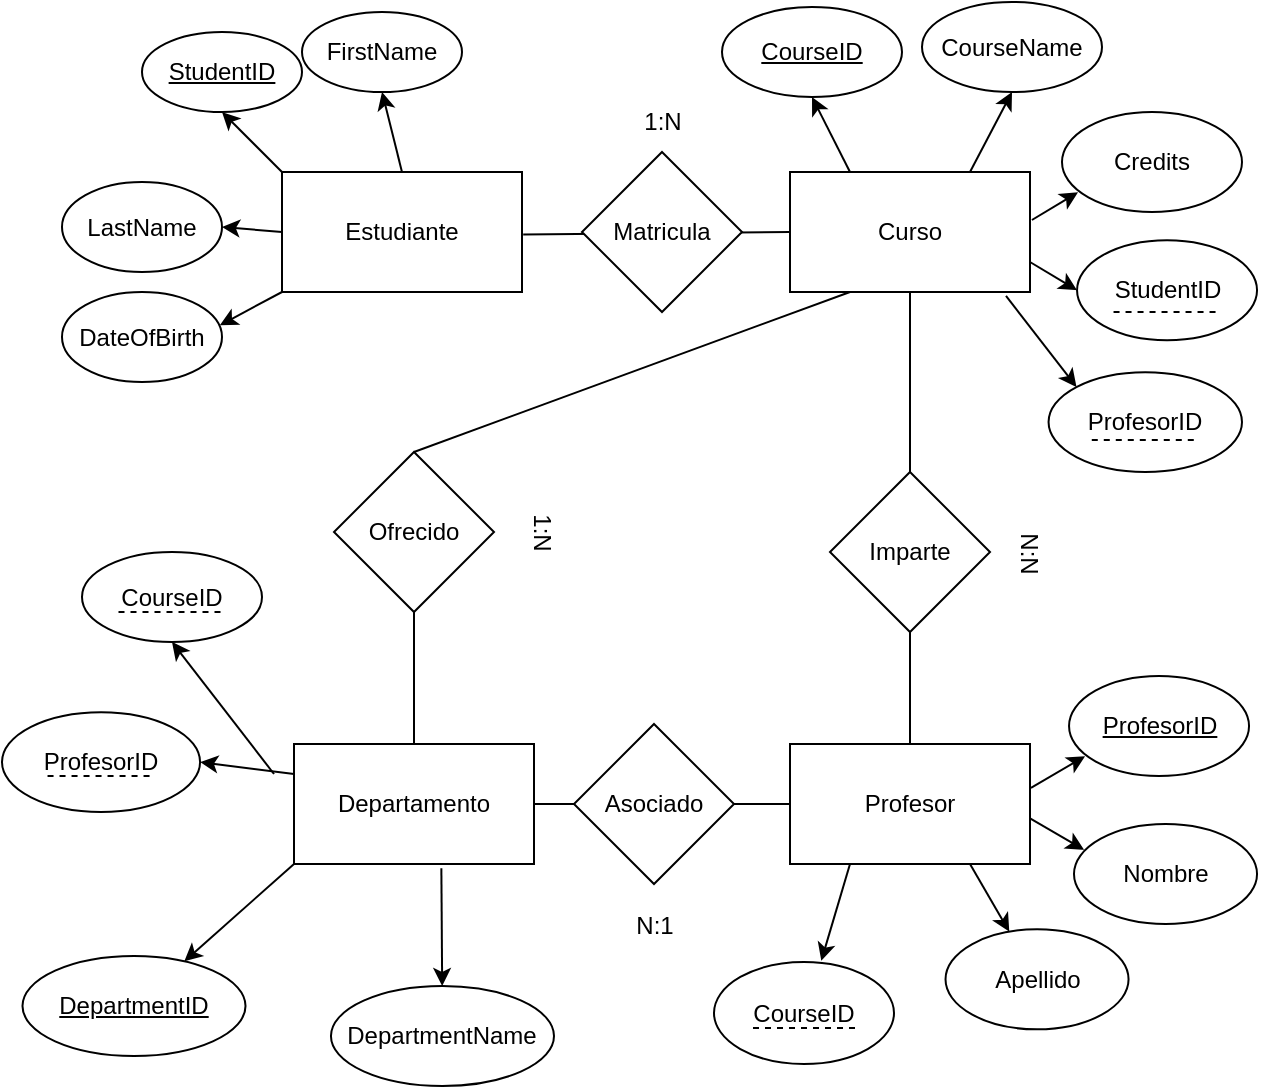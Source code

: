 <mxfile>
    <diagram id="Mq88om0MZ4iqaWooZR1S" name="Página-1">
        <mxGraphModel dx="1236" dy="620" grid="1" gridSize="10" guides="1" tooltips="1" connect="1" arrows="1" fold="1" page="1" pageScale="1" pageWidth="827" pageHeight="1169" math="0" shadow="0">
            <root>
                <mxCell id="0"/>
                <mxCell id="1" parent="0"/>
                <mxCell id="19" style="edgeStyle=none;html=1;exitX=0;exitY=0;exitDx=0;exitDy=0;entryX=0.5;entryY=1;entryDx=0;entryDy=0;" parent="1" source="2" target="18" edge="1">
                    <mxGeometry relative="1" as="geometry"/>
                </mxCell>
                <mxCell id="2" value="Estudiante" style="rounded=0;whiteSpace=wrap;html=1;" parent="1" vertex="1">
                    <mxGeometry x="160" y="230" width="120" height="60" as="geometry"/>
                </mxCell>
                <mxCell id="3" value="Curso" style="rounded=0;whiteSpace=wrap;html=1;" parent="1" vertex="1">
                    <mxGeometry x="414" y="230" width="120" height="60" as="geometry"/>
                </mxCell>
                <mxCell id="4" value="Profesor" style="rounded=0;whiteSpace=wrap;html=1;" parent="1" vertex="1">
                    <mxGeometry x="414" y="516" width="120" height="60" as="geometry"/>
                </mxCell>
                <mxCell id="5" value="Departamento" style="rounded=0;whiteSpace=wrap;html=1;" parent="1" vertex="1">
                    <mxGeometry x="166" y="516" width="120" height="60" as="geometry"/>
                </mxCell>
                <mxCell id="7" value="" style="endArrow=none;html=1;exitX=1.005;exitY=0.52;exitDx=0;exitDy=0;exitPerimeter=0;entryX=0;entryY=0.5;entryDx=0;entryDy=0;" parent="1" source="2" target="3" edge="1">
                    <mxGeometry width="50" height="50" relative="1" as="geometry">
                        <mxPoint x="380" y="260" as="sourcePoint"/>
                        <mxPoint x="430" y="210" as="targetPoint"/>
                    </mxGeometry>
                </mxCell>
                <mxCell id="8" value="" style="endArrow=none;html=1;exitX=0.5;exitY=1;exitDx=0;exitDy=0;entryX=0.5;entryY=0;entryDx=0;entryDy=0;startArrow=none;" parent="1" source="54" target="4" edge="1">
                    <mxGeometry width="50" height="50" relative="1" as="geometry">
                        <mxPoint x="470" y="496.1" as="sourcePoint"/>
                        <mxPoint x="669.4" y="446" as="targetPoint"/>
                    </mxGeometry>
                </mxCell>
                <mxCell id="10" value="" style="endArrow=none;html=1;exitX=1;exitY=0.5;exitDx=0;exitDy=0;entryX=0;entryY=0.5;entryDx=0;entryDy=0;" parent="1" source="5" target="4" edge="1">
                    <mxGeometry width="50" height="50" relative="1" as="geometry">
                        <mxPoint x="480" y="402" as="sourcePoint"/>
                        <mxPoint x="480" y="492" as="targetPoint"/>
                    </mxGeometry>
                </mxCell>
                <mxCell id="11" value="1:N" style="text;html=1;align=center;verticalAlign=middle;resizable=0;points=[];autosize=1;strokeColor=none;fillColor=none;" parent="1" vertex="1">
                    <mxGeometry x="330" y="190" width="40" height="30" as="geometry"/>
                </mxCell>
                <mxCell id="13" value="&lt;span style=&quot;color: rgba(0, 0, 0, 0); font-family: monospace; font-size: 0px; text-align: start;&quot;&gt;%3CmxGraphModel%3E%3Croot%3E%3CmxCell%20id%3D%220%22%2F%3E%3CmxCell%20id%3D%221%22%20parent%3D%220%22%2F%3E%3CmxCell%20id%3D%222%22%20value%3D%22N%3A1%22%20style%3D%22text%3Bhtml%3D1%3Balign%3Dcenter%3BverticalAlign%3Dmiddle%3Bresizable%3D0%3Bpoints%3D%5B%5D%3Bautosize%3D1%3BstrokeColor%3Dnone%3BfillColor%3Dnone%3B%22%20vertex%3D%221%22%20parent%3D%221%22%3E%3CmxGeometry%20x%3D%22330%22%20y%3D%22230%22%20width%3D%2240%22%20height%3D%2230%22%20as%3D%22geometry%22%2F%3E%3C%2FmxCell%3E%3C%2Froot%3E%3C%2FmxGraphModel%3E&lt;/span&gt;" style="text;html=1;align=center;verticalAlign=middle;resizable=0;points=[];autosize=1;strokeColor=none;fillColor=none;" parent="1" vertex="1">
                    <mxGeometry x="490" y="315" width="20" height="30" as="geometry"/>
                </mxCell>
                <mxCell id="16" value="N:N" style="text;html=1;align=center;verticalAlign=middle;resizable=0;points=[];autosize=1;strokeColor=none;fillColor=none;rotation=90;" parent="1" vertex="1">
                    <mxGeometry x="513.52" y="405" width="40" height="30" as="geometry"/>
                </mxCell>
                <mxCell id="17" value="N:1" style="text;html=1;align=center;verticalAlign=middle;resizable=0;points=[];autosize=1;strokeColor=none;fillColor=none;rotation=0;" parent="1" vertex="1">
                    <mxGeometry x="326" y="592" width="40" height="30" as="geometry"/>
                </mxCell>
                <mxCell id="18" value="StudentID" style="ellipse;whiteSpace=wrap;html=1;fontStyle=4" parent="1" vertex="1">
                    <mxGeometry x="90" y="160" width="80" height="40" as="geometry"/>
                </mxCell>
                <mxCell id="20" style="edgeStyle=none;html=1;exitX=0.5;exitY=0;exitDx=0;exitDy=0;entryX=0.5;entryY=1;entryDx=0;entryDy=0;" parent="1" source="2" target="21" edge="1">
                    <mxGeometry relative="1" as="geometry">
                        <mxPoint x="240" y="220" as="sourcePoint"/>
                    </mxGeometry>
                </mxCell>
                <mxCell id="21" value="FirstName" style="ellipse;whiteSpace=wrap;html=1;" parent="1" vertex="1">
                    <mxGeometry x="170" y="150" width="80" height="40" as="geometry"/>
                </mxCell>
                <mxCell id="22" style="edgeStyle=none;html=1;exitX=0;exitY=0.5;exitDx=0;exitDy=0;entryX=1;entryY=0.5;entryDx=0;entryDy=0;" parent="1" source="2" target="23" edge="1">
                    <mxGeometry relative="1" as="geometry">
                        <mxPoint x="100" y="315" as="sourcePoint"/>
                    </mxGeometry>
                </mxCell>
                <mxCell id="23" value="LastName" style="ellipse;whiteSpace=wrap;html=1;" parent="1" vertex="1">
                    <mxGeometry x="50" y="235" width="80" height="45" as="geometry"/>
                </mxCell>
                <mxCell id="26" style="edgeStyle=none;html=1;exitX=0.25;exitY=1;exitDx=0;exitDy=0;entryX=0.986;entryY=0.37;entryDx=0;entryDy=0;entryPerimeter=0;" parent="1" target="27" edge="1">
                    <mxGeometry relative="1" as="geometry">
                        <mxPoint x="160" y="290" as="sourcePoint"/>
                    </mxGeometry>
                </mxCell>
                <mxCell id="27" value="DateOfBirth" style="ellipse;whiteSpace=wrap;html=1;" parent="1" vertex="1">
                    <mxGeometry x="50" y="290" width="80" height="45" as="geometry"/>
                </mxCell>
                <mxCell id="28" style="edgeStyle=none;html=1;exitX=0.25;exitY=0;exitDx=0;exitDy=0;entryX=0.5;entryY=1;entryDx=0;entryDy=0;" parent="1" source="3" target="29" edge="1">
                    <mxGeometry relative="1" as="geometry">
                        <mxPoint x="490" y="172.5" as="sourcePoint"/>
                    </mxGeometry>
                </mxCell>
                <mxCell id="29" value="CourseID" style="ellipse;whiteSpace=wrap;html=1;fontStyle=4" parent="1" vertex="1">
                    <mxGeometry x="380" y="147.5" width="90" height="45" as="geometry"/>
                </mxCell>
                <mxCell id="30" style="edgeStyle=none;html=1;exitX=0.75;exitY=0;exitDx=0;exitDy=0;entryX=0.5;entryY=1;entryDx=0;entryDy=0;" parent="1" source="3" target="31" edge="1">
                    <mxGeometry relative="1" as="geometry">
                        <mxPoint x="534" y="221.25" as="sourcePoint"/>
                    </mxGeometry>
                </mxCell>
                <mxCell id="31" value="CourseName" style="ellipse;whiteSpace=wrap;html=1;" parent="1" vertex="1">
                    <mxGeometry x="480" y="145" width="90" height="45" as="geometry"/>
                </mxCell>
                <mxCell id="32" style="edgeStyle=none;html=1;exitX=1.008;exitY=0.4;exitDx=0;exitDy=0;entryX=0.089;entryY=0.803;entryDx=0;entryDy=0;exitPerimeter=0;entryPerimeter=0;" parent="1" source="3" target="33" edge="1">
                    <mxGeometry relative="1" as="geometry">
                        <mxPoint x="574" y="285" as="sourcePoint"/>
                    </mxGeometry>
                </mxCell>
                <mxCell id="33" value="Credits" style="ellipse;whiteSpace=wrap;html=1;" parent="1" vertex="1">
                    <mxGeometry x="550" y="200" width="90" height="50" as="geometry"/>
                </mxCell>
                <mxCell id="35" style="edgeStyle=none;html=1;exitX=1.004;exitY=0.365;exitDx=0;exitDy=0;entryX=0.089;entryY=0.803;entryDx=0;entryDy=0;exitPerimeter=0;entryPerimeter=0;" parent="1" source="4" target="36" edge="1">
                    <mxGeometry relative="1" as="geometry">
                        <mxPoint x="538.48" y="536" as="sourcePoint"/>
                    </mxGeometry>
                </mxCell>
                <mxCell id="36" value="ProfesorID" style="ellipse;whiteSpace=wrap;html=1;fontStyle=4" parent="1" vertex="1">
                    <mxGeometry x="553.52" y="482" width="90" height="50" as="geometry"/>
                </mxCell>
                <mxCell id="37" style="edgeStyle=none;html=1;exitX=1.002;exitY=0.622;exitDx=0;exitDy=0;entryX=0.055;entryY=0.258;entryDx=0;entryDy=0;exitPerimeter=0;entryPerimeter=0;" parent="1" source="4" target="38" edge="1">
                    <mxGeometry relative="1" as="geometry">
                        <mxPoint x="534.48" y="611.9" as="sourcePoint"/>
                    </mxGeometry>
                </mxCell>
                <mxCell id="38" value="Nombre" style="ellipse;whiteSpace=wrap;html=1;" parent="1" vertex="1">
                    <mxGeometry x="556" y="556" width="91.52" height="50" as="geometry"/>
                </mxCell>
                <mxCell id="39" style="edgeStyle=none;html=1;exitX=0.75;exitY=1;exitDx=0;exitDy=0;" parent="1" source="4" target="40" edge="1">
                    <mxGeometry relative="1" as="geometry">
                        <mxPoint x="466.0" y="606" as="sourcePoint"/>
                    </mxGeometry>
                </mxCell>
                <mxCell id="40" value="Apellido" style="ellipse;whiteSpace=wrap;html=1;" parent="1" vertex="1">
                    <mxGeometry x="491.76" y="608.68" width="91.52" height="50" as="geometry"/>
                </mxCell>
                <mxCell id="41" style="edgeStyle=none;html=1;exitX=0.614;exitY=1.036;exitDx=0;exitDy=0;exitPerimeter=0;" parent="1" source="5" target="42" edge="1">
                    <mxGeometry relative="1" as="geometry">
                        <mxPoint x="192.72" y="558.34" as="sourcePoint"/>
                    </mxGeometry>
                </mxCell>
                <mxCell id="42" value="DepartmentName" style="ellipse;whiteSpace=wrap;html=1;" parent="1" vertex="1">
                    <mxGeometry x="184.48" y="637" width="111.52" height="50" as="geometry"/>
                </mxCell>
                <mxCell id="43" style="edgeStyle=none;html=1;exitX=0;exitY=1;exitDx=0;exitDy=0;" parent="1" source="5" target="44" edge="1">
                    <mxGeometry relative="1" as="geometry">
                        <mxPoint x="89.68" y="527.82" as="sourcePoint"/>
                    </mxGeometry>
                </mxCell>
                <mxCell id="44" value="DepartmentID" style="ellipse;whiteSpace=wrap;html=1;fontStyle=4" parent="1" vertex="1">
                    <mxGeometry x="30.24" y="622" width="111.52" height="50" as="geometry"/>
                </mxCell>
                <mxCell id="46" value="CourseID" style="ellipse;html=1;fontStyle=0;verticalAlign=middle;fontSize=12;whiteSpace=wrap;fontColor=default;" vertex="1" parent="1">
                    <mxGeometry x="376" y="625.02" width="90" height="50.98" as="geometry"/>
                </mxCell>
                <mxCell id="47" style="edgeStyle=none;html=1;exitX=0.25;exitY=1;exitDx=0;exitDy=0;entryX=0.596;entryY=-0.012;entryDx=0;entryDy=0;entryPerimeter=0;" edge="1" parent="1" source="4" target="46">
                    <mxGeometry relative="1" as="geometry">
                        <mxPoint x="510" y="586" as="sourcePoint"/>
                        <mxPoint x="532.225" y="620.118" as="targetPoint"/>
                    </mxGeometry>
                </mxCell>
                <mxCell id="48" value="" style="endArrow=none;dashed=1;html=1;fontSize=12;fontColor=default;endSize=6;" edge="1" parent="1">
                    <mxGeometry width="50" height="50" relative="1" as="geometry">
                        <mxPoint x="395.5" y="658" as="sourcePoint"/>
                        <mxPoint x="449" y="658" as="targetPoint"/>
                    </mxGeometry>
                </mxCell>
                <mxCell id="50" style="edgeStyle=none;html=1;exitX=1;exitY=0.75;exitDx=0;exitDy=0;entryX=0;entryY=0.5;entryDx=0;entryDy=0;" edge="1" parent="1" target="51" source="3">
                    <mxGeometry relative="1" as="geometry">
                        <mxPoint x="534.48" y="320" as="sourcePoint"/>
                    </mxGeometry>
                </mxCell>
                <mxCell id="51" value="StudentID" style="ellipse;whiteSpace=wrap;html=1;fontStyle=0" vertex="1" parent="1">
                    <mxGeometry x="557.52" y="264.1" width="90" height="50" as="geometry"/>
                </mxCell>
                <mxCell id="52" value="" style="endArrow=none;dashed=1;html=1;fontSize=12;fontColor=default;endSize=6;" edge="1" parent="1">
                    <mxGeometry width="50" height="50" relative="1" as="geometry">
                        <mxPoint x="575.77" y="300" as="sourcePoint"/>
                        <mxPoint x="629.27" y="300" as="targetPoint"/>
                    </mxGeometry>
                </mxCell>
                <mxCell id="53" value="Matricula" style="rhombus;whiteSpace=wrap;html=1;fontSize=12;fontColor=default;" vertex="1" parent="1">
                    <mxGeometry x="310" y="220.0" width="80" height="80" as="geometry"/>
                </mxCell>
                <mxCell id="55" value="" style="endArrow=none;html=1;exitX=0.5;exitY=1;exitDx=0;exitDy=0;entryX=0.5;entryY=0;entryDx=0;entryDy=0;" edge="1" parent="1" source="3" target="54">
                    <mxGeometry width="50" height="50" relative="1" as="geometry">
                        <mxPoint x="474.0" y="290" as="sourcePoint"/>
                        <mxPoint x="474.0" y="380" as="targetPoint"/>
                    </mxGeometry>
                </mxCell>
                <mxCell id="54" value="Imparte" style="rhombus;whiteSpace=wrap;html=1;fontSize=12;fontColor=default;" vertex="1" parent="1">
                    <mxGeometry x="434" y="380" width="80" height="80" as="geometry"/>
                </mxCell>
                <mxCell id="57" value="Asociado" style="rhombus;whiteSpace=wrap;html=1;fontSize=12;fontColor=default;" vertex="1" parent="1">
                    <mxGeometry x="306" y="506" width="80" height="80" as="geometry"/>
                </mxCell>
                <mxCell id="59" value="Ofrecido" style="rhombus;whiteSpace=wrap;html=1;fontSize=12;fontColor=default;" vertex="1" parent="1">
                    <mxGeometry x="186" y="370" width="80" height="80" as="geometry"/>
                </mxCell>
                <mxCell id="60" value="" style="endArrow=none;html=1;exitX=0.25;exitY=1;exitDx=0;exitDy=0;entryX=0.5;entryY=0;entryDx=0;entryDy=0;" edge="1" parent="1" source="3" target="59">
                    <mxGeometry width="50" height="50" relative="1" as="geometry">
                        <mxPoint x="484" y="300" as="sourcePoint"/>
                        <mxPoint x="484" y="390" as="targetPoint"/>
                    </mxGeometry>
                </mxCell>
                <mxCell id="61" value="" style="endArrow=none;html=1;exitX=0.5;exitY=1;exitDx=0;exitDy=0;entryX=0.5;entryY=0;entryDx=0;entryDy=0;" edge="1" parent="1" source="59" target="5">
                    <mxGeometry width="50" height="50" relative="1" as="geometry">
                        <mxPoint x="454" y="300" as="sourcePoint"/>
                        <mxPoint x="236" y="380" as="targetPoint"/>
                    </mxGeometry>
                </mxCell>
                <mxCell id="62" value="1:N" style="text;html=1;align=center;verticalAlign=middle;resizable=0;points=[];autosize=1;strokeColor=none;fillColor=none;rotation=90;" vertex="1" parent="1">
                    <mxGeometry x="270" y="395" width="40" height="30" as="geometry"/>
                </mxCell>
                <mxCell id="63" style="edgeStyle=none;html=1;exitX=0;exitY=0.25;exitDx=0;exitDy=0;entryX=1;entryY=0.5;entryDx=0;entryDy=0;" edge="1" parent="1" target="64" source="5">
                    <mxGeometry relative="1" as="geometry">
                        <mxPoint x="10" y="556" as="sourcePoint"/>
                    </mxGeometry>
                </mxCell>
                <mxCell id="64" value="ProfesorID" style="ellipse;whiteSpace=wrap;html=1;fontStyle=0" vertex="1" parent="1">
                    <mxGeometry x="20" y="500.1" width="99.04" height="49.9" as="geometry"/>
                </mxCell>
                <mxCell id="65" value="" style="endArrow=none;dashed=1;html=1;fontSize=12;fontColor=default;endSize=6;" edge="1" parent="1">
                    <mxGeometry width="50" height="50" relative="1" as="geometry">
                        <mxPoint x="42.77" y="532" as="sourcePoint"/>
                        <mxPoint x="96.27" y="532" as="targetPoint"/>
                    </mxGeometry>
                </mxCell>
                <mxCell id="67" style="edgeStyle=none;html=1;exitX=0.9;exitY=1.033;exitDx=0;exitDy=0;entryX=0;entryY=0;entryDx=0;entryDy=0;exitPerimeter=0;" edge="1" parent="1" target="68" source="3">
                    <mxGeometry relative="1" as="geometry">
                        <mxPoint x="729.28" y="390.9" as="sourcePoint"/>
                    </mxGeometry>
                </mxCell>
                <mxCell id="68" value="ProfesorID" style="ellipse;whiteSpace=wrap;html=1;fontStyle=0" vertex="1" parent="1">
                    <mxGeometry x="543.28" y="330.1" width="96.72" height="49.9" as="geometry"/>
                </mxCell>
                <mxCell id="69" value="" style="endArrow=none;dashed=1;html=1;fontSize=12;fontColor=default;endSize=6;" edge="1" parent="1">
                    <mxGeometry width="50" height="50" relative="1" as="geometry">
                        <mxPoint x="564.89" y="364" as="sourcePoint"/>
                        <mxPoint x="618.39" y="364" as="targetPoint"/>
                    </mxGeometry>
                </mxCell>
                <mxCell id="70" style="edgeStyle=none;html=1;exitX=0;exitY=0;exitDx=0;exitDy=0;entryX=0.5;entryY=1;entryDx=0;entryDy=0;fontStyle=0" edge="1" parent="1" target="71">
                    <mxGeometry relative="1" as="geometry">
                        <mxPoint x="156" y="531" as="sourcePoint"/>
                    </mxGeometry>
                </mxCell>
                <mxCell id="71" value="CourseID" style="ellipse;whiteSpace=wrap;html=1;fontStyle=0" vertex="1" parent="1">
                    <mxGeometry x="60" y="420" width="90" height="45" as="geometry"/>
                </mxCell>
                <mxCell id="72" value="" style="endArrow=none;dashed=1;html=1;fontSize=12;fontColor=default;endSize=6;" edge="1" parent="1">
                    <mxGeometry width="50" height="50" relative="1" as="geometry">
                        <mxPoint x="78.25" y="450" as="sourcePoint"/>
                        <mxPoint x="131.75" y="450" as="targetPoint"/>
                    </mxGeometry>
                </mxCell>
            </root>
        </mxGraphModel>
    </diagram>
</mxfile>
